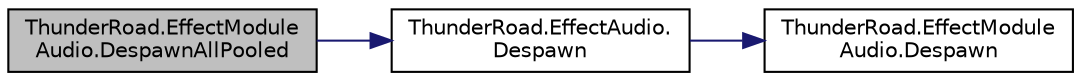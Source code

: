 digraph "ThunderRoad.EffectModuleAudio.DespawnAllPooled"
{
 // LATEX_PDF_SIZE
  edge [fontname="Helvetica",fontsize="10",labelfontname="Helvetica",labelfontsize="10"];
  node [fontname="Helvetica",fontsize="10",shape=record];
  rankdir="LR";
  Node1 [label="ThunderRoad.EffectModule\lAudio.DespawnAllPooled",height=0.2,width=0.4,color="black", fillcolor="grey75", style="filled", fontcolor="black",tooltip="Despawns all pooled."];
  Node1 -> Node2 [color="midnightblue",fontsize="10",style="solid",fontname="Helvetica"];
  Node2 [label="ThunderRoad.EffectAudio.\lDespawn",height=0.2,width=0.4,color="black", fillcolor="white", style="filled",URL="$class_thunder_road_1_1_effect_audio.html#a4568d28d6037c57ddb653c6941e1ca5c",tooltip="Despawns this instance."];
  Node2 -> Node3 [color="midnightblue",fontsize="10",style="solid",fontname="Helvetica"];
  Node3 [label="ThunderRoad.EffectModule\lAudio.Despawn",height=0.2,width=0.4,color="black", fillcolor="white", style="filled",URL="$class_thunder_road_1_1_effect_module_audio.html#a208be23096b060fc9401348a1b0de268",tooltip="Despawns the specified effect."];
}
